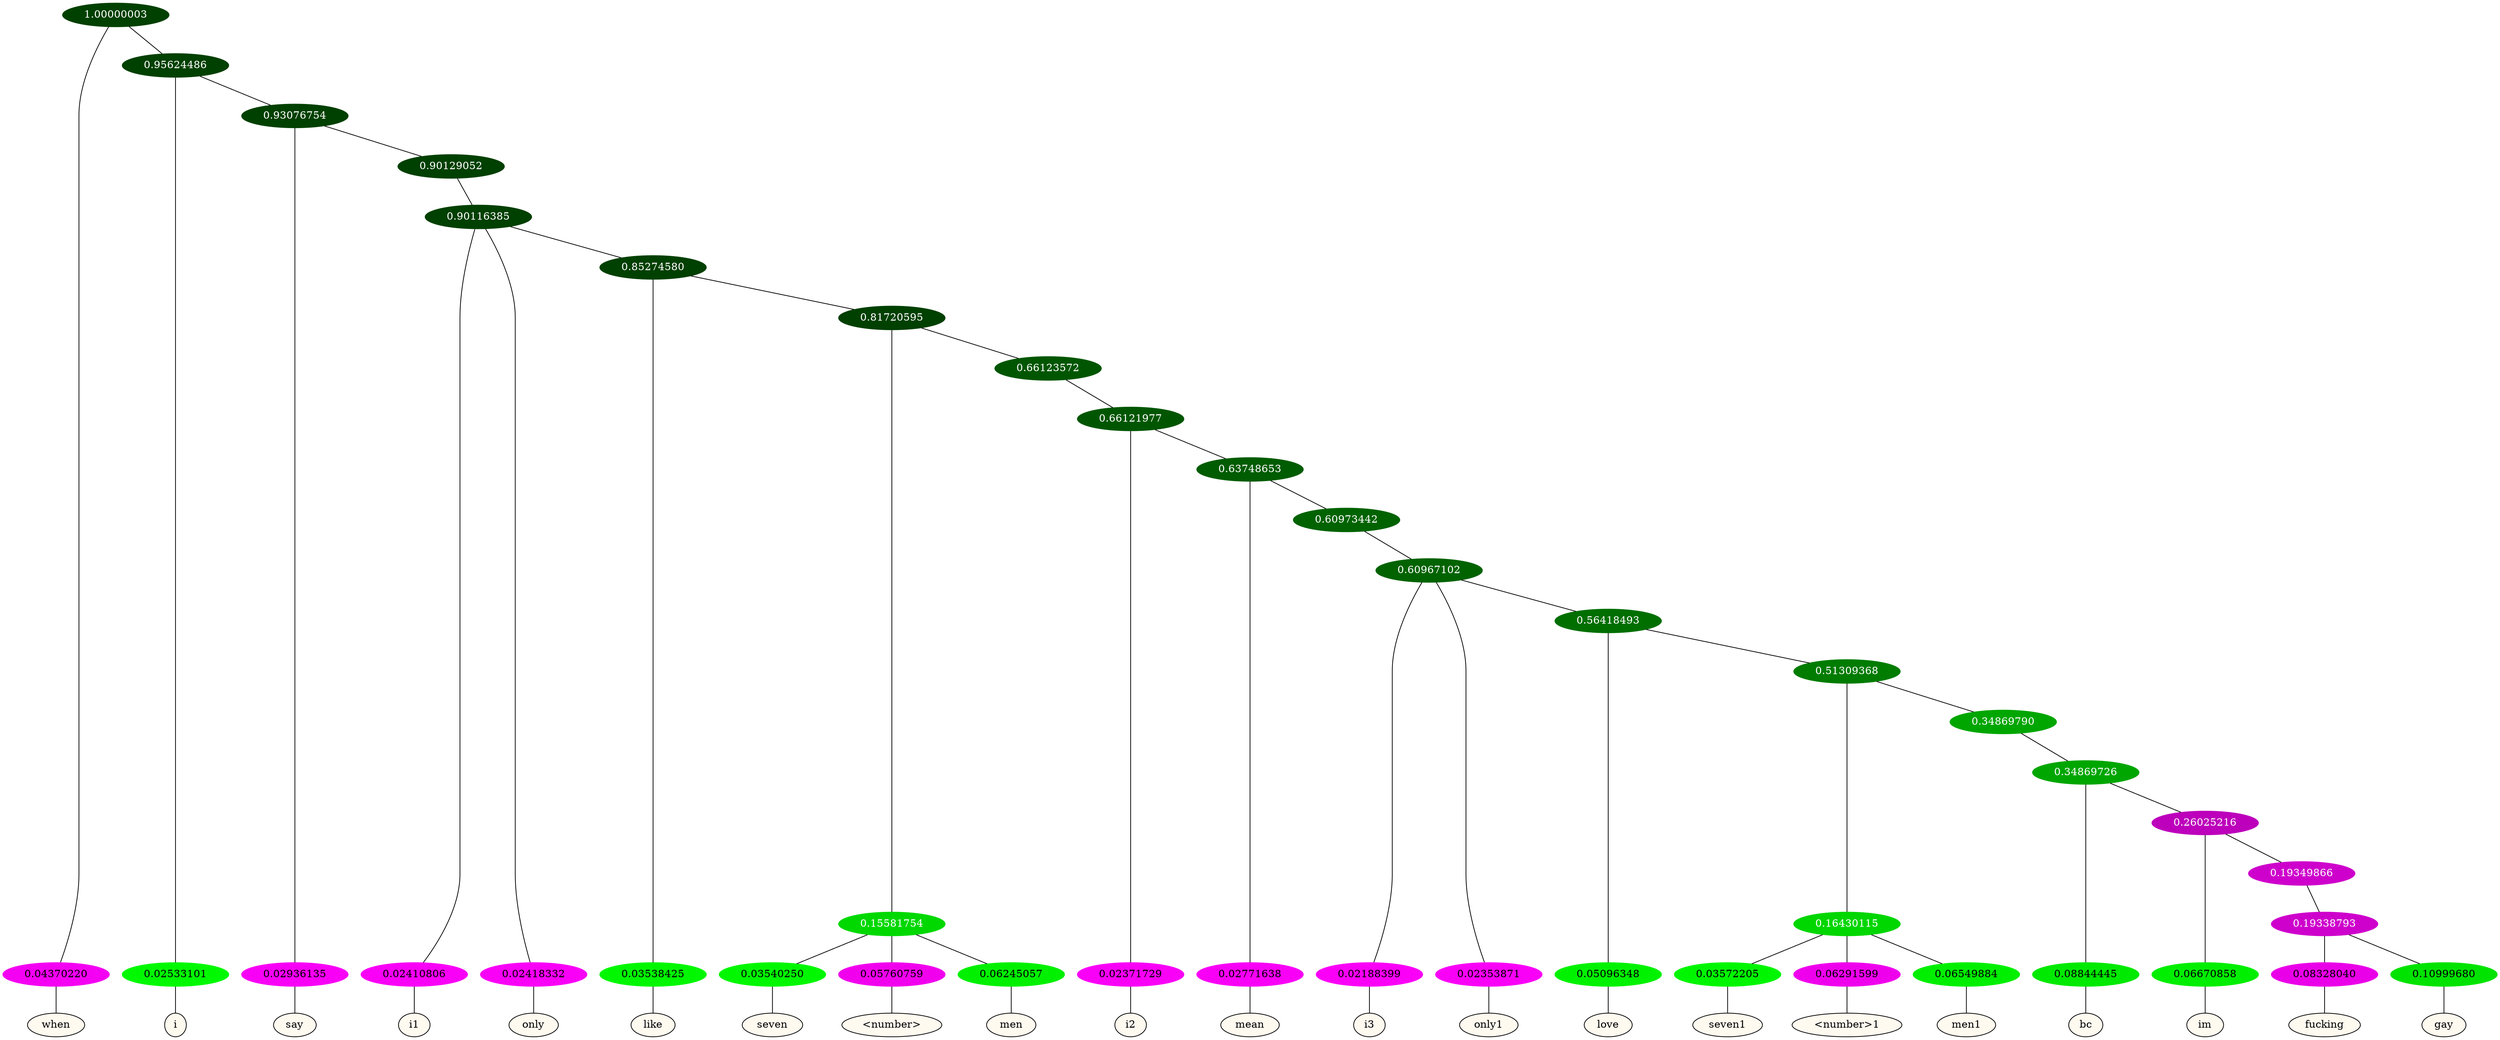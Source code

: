 graph {
	node [format=png height=0.15 nodesep=0.001 ordering=out overlap=prism overlap_scaling=0.01 ranksep=0.001 ratio=0.2 style=filled width=0.15]
	{
		rank=same
		a_w_1 [label=when color=black fillcolor=floralwhite style="filled,solid"]
		a_w_3 [label=i color=black fillcolor=floralwhite style="filled,solid"]
		a_w_5 [label=say color=black fillcolor=floralwhite style="filled,solid"]
		a_w_8 [label=i1 color=black fillcolor=floralwhite style="filled,solid"]
		a_w_9 [label=only color=black fillcolor=floralwhite style="filled,solid"]
		a_w_11 [label=like color=black fillcolor=floralwhite style="filled,solid"]
		a_w_15 [label=seven color=black fillcolor=floralwhite style="filled,solid"]
		a_w_16 [label="\<number\>" color=black fillcolor=floralwhite style="filled,solid"]
		a_w_17 [label=men color=black fillcolor=floralwhite style="filled,solid"]
		a_w_19 [label=i2 color=black fillcolor=floralwhite style="filled,solid"]
		a_w_21 [label=mean color=black fillcolor=floralwhite style="filled,solid"]
		a_w_24 [label=i3 color=black fillcolor=floralwhite style="filled,solid"]
		a_w_25 [label=only1 color=black fillcolor=floralwhite style="filled,solid"]
		a_w_27 [label=love color=black fillcolor=floralwhite style="filled,solid"]
		a_w_31 [label=seven1 color=black fillcolor=floralwhite style="filled,solid"]
		a_w_32 [label="\<number\>1" color=black fillcolor=floralwhite style="filled,solid"]
		a_w_33 [label=men1 color=black fillcolor=floralwhite style="filled,solid"]
		a_w_35 [label=bc color=black fillcolor=floralwhite style="filled,solid"]
		a_w_37 [label=im color=black fillcolor=floralwhite style="filled,solid"]
		a_w_40 [label=fucking color=black fillcolor=floralwhite style="filled,solid"]
		a_w_41 [label=gay color=black fillcolor=floralwhite style="filled,solid"]
	}
	a_n_1 -- a_w_1
	a_n_3 -- a_w_3
	a_n_5 -- a_w_5
	a_n_8 -- a_w_8
	a_n_9 -- a_w_9
	a_n_11 -- a_w_11
	a_n_15 -- a_w_15
	a_n_16 -- a_w_16
	a_n_17 -- a_w_17
	a_n_19 -- a_w_19
	a_n_21 -- a_w_21
	a_n_24 -- a_w_24
	a_n_25 -- a_w_25
	a_n_27 -- a_w_27
	a_n_31 -- a_w_31
	a_n_32 -- a_w_32
	a_n_33 -- a_w_33
	a_n_35 -- a_w_35
	a_n_37 -- a_w_37
	a_n_40 -- a_w_40
	a_n_41 -- a_w_41
	{
		rank=same
		a_n_1 [label=0.04370220 color="0.835 1.000 0.956" fontcolor=black]
		a_n_3 [label=0.02533101 color="0.334 1.000 0.975" fontcolor=black]
		a_n_5 [label=0.02936135 color="0.835 1.000 0.971" fontcolor=black]
		a_n_8 [label=0.02410806 color="0.835 1.000 0.976" fontcolor=black]
		a_n_9 [label=0.02418332 color="0.835 1.000 0.976" fontcolor=black]
		a_n_11 [label=0.03538425 color="0.334 1.000 0.965" fontcolor=black]
		a_n_15 [label=0.03540250 color="0.334 1.000 0.965" fontcolor=black]
		a_n_16 [label=0.05760759 color="0.835 1.000 0.942" fontcolor=black]
		a_n_17 [label=0.06245057 color="0.334 1.000 0.938" fontcolor=black]
		a_n_19 [label=0.02371729 color="0.835 1.000 0.976" fontcolor=black]
		a_n_21 [label=0.02771638 color="0.835 1.000 0.972" fontcolor=black]
		a_n_24 [label=0.02188399 color="0.835 1.000 0.978" fontcolor=black]
		a_n_25 [label=0.02353871 color="0.835 1.000 0.976" fontcolor=black]
		a_n_27 [label=0.05096348 color="0.334 1.000 0.949" fontcolor=black]
		a_n_31 [label=0.03572205 color="0.334 1.000 0.964" fontcolor=black]
		a_n_32 [label=0.06291599 color="0.835 1.000 0.937" fontcolor=black]
		a_n_33 [label=0.06549884 color="0.334 1.000 0.935" fontcolor=black]
		a_n_35 [label=0.08844445 color="0.334 1.000 0.912" fontcolor=black]
		a_n_37 [label=0.06670858 color="0.334 1.000 0.933" fontcolor=black]
		a_n_40 [label=0.08328040 color="0.835 1.000 0.917" fontcolor=black]
		a_n_41 [label=0.10999680 color="0.334 1.000 0.890" fontcolor=black]
	}
	a_n_0 [label=1.00000003 color="0.334 1.000 0.250" fontcolor=grey99]
	a_n_0 -- a_n_1
	a_n_2 [label=0.95624486 color="0.334 1.000 0.250" fontcolor=grey99]
	a_n_0 -- a_n_2
	a_n_2 -- a_n_3
	a_n_4 [label=0.93076754 color="0.334 1.000 0.250" fontcolor=grey99]
	a_n_2 -- a_n_4
	a_n_4 -- a_n_5
	a_n_6 [label=0.90129052 color="0.334 1.000 0.250" fontcolor=grey99]
	a_n_4 -- a_n_6
	a_n_7 [label=0.90116385 color="0.334 1.000 0.250" fontcolor=grey99]
	a_n_6 -- a_n_7
	a_n_7 -- a_n_8
	a_n_7 -- a_n_9
	a_n_10 [label=0.85274580 color="0.334 1.000 0.250" fontcolor=grey99]
	a_n_7 -- a_n_10
	a_n_10 -- a_n_11
	a_n_12 [label=0.81720595 color="0.334 1.000 0.250" fontcolor=grey99]
	a_n_10 -- a_n_12
	a_n_13 [label=0.15581754 color="0.334 1.000 0.844" fontcolor=grey99]
	a_n_12 -- a_n_13
	a_n_14 [label=0.66123572 color="0.334 1.000 0.339" fontcolor=grey99]
	a_n_12 -- a_n_14
	a_n_13 -- a_n_15
	a_n_13 -- a_n_16
	a_n_13 -- a_n_17
	a_n_18 [label=0.66121977 color="0.334 1.000 0.339" fontcolor=grey99]
	a_n_14 -- a_n_18
	a_n_18 -- a_n_19
	a_n_20 [label=0.63748653 color="0.334 1.000 0.363" fontcolor=grey99]
	a_n_18 -- a_n_20
	a_n_20 -- a_n_21
	a_n_22 [label=0.60973442 color="0.334 1.000 0.390" fontcolor=grey99]
	a_n_20 -- a_n_22
	a_n_23 [label=0.60967102 color="0.334 1.000 0.390" fontcolor=grey99]
	a_n_22 -- a_n_23
	a_n_23 -- a_n_24
	a_n_23 -- a_n_25
	a_n_26 [label=0.56418493 color="0.334 1.000 0.436" fontcolor=grey99]
	a_n_23 -- a_n_26
	a_n_26 -- a_n_27
	a_n_28 [label=0.51309368 color="0.334 1.000 0.487" fontcolor=grey99]
	a_n_26 -- a_n_28
	a_n_29 [label=0.16430115 color="0.334 1.000 0.836" fontcolor=grey99]
	a_n_28 -- a_n_29
	a_n_30 [label=0.34869790 color="0.334 1.000 0.651" fontcolor=grey99]
	a_n_28 -- a_n_30
	a_n_29 -- a_n_31
	a_n_29 -- a_n_32
	a_n_29 -- a_n_33
	a_n_34 [label=0.34869726 color="0.334 1.000 0.651" fontcolor=grey99]
	a_n_30 -- a_n_34
	a_n_34 -- a_n_35
	a_n_36 [label=0.26025216 color="0.835 1.000 0.740" fontcolor=grey99]
	a_n_34 -- a_n_36
	a_n_36 -- a_n_37
	a_n_38 [label=0.19349866 color="0.835 1.000 0.807" fontcolor=grey99]
	a_n_36 -- a_n_38
	a_n_39 [label=0.19338793 color="0.835 1.000 0.807" fontcolor=grey99]
	a_n_38 -- a_n_39
	a_n_39 -- a_n_40
	a_n_39 -- a_n_41
}
